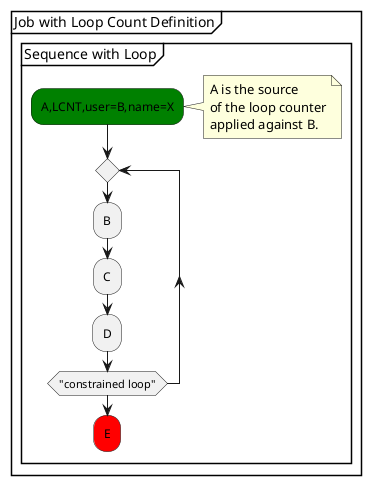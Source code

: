 /'

  Tutorial - Constrained Loop

'/

@startuml
partition "Job with Loop Count Definition" {
  group "Sequence with Loop"
    #green:A,LCNT,user=B,name=X;
    note right
      A is the source
      of the loop counter
      applied against B.
    end note
    repeat
      :B;
      :C;
      :D;
    repeat while ("constrained loop")
    #red:E;
end group
}
@enduml

